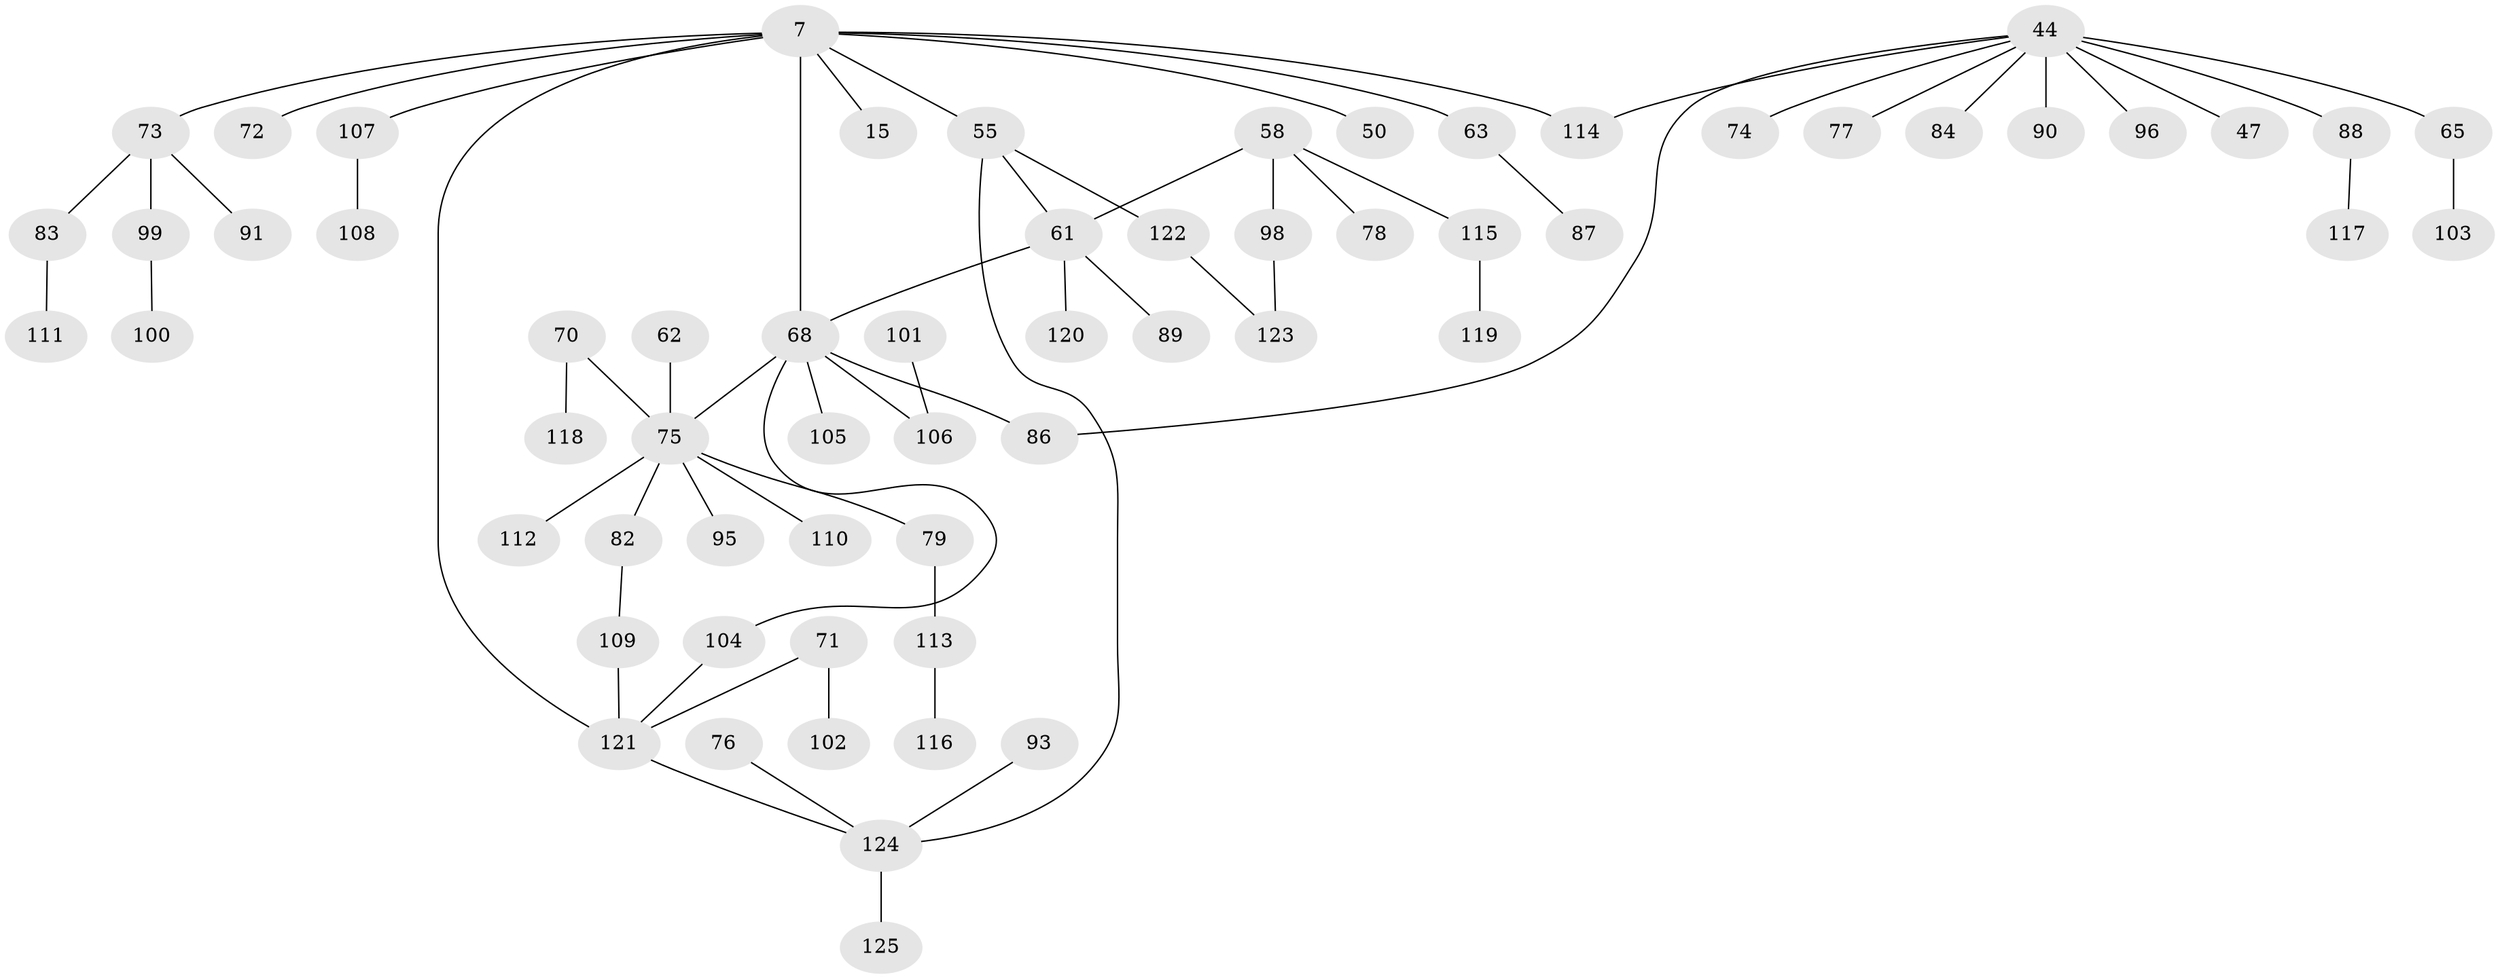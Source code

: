 // original degree distribution, {3: 0.16, 6: 0.024, 7: 0.016, 4: 0.072, 5: 0.024, 2: 0.312, 1: 0.392}
// Generated by graph-tools (version 1.1) at 2025/42/03/09/25 04:42:47]
// undirected, 62 vertices, 67 edges
graph export_dot {
graph [start="1"]
  node [color=gray90,style=filled];
  7 [super="+4"];
  15;
  44 [super="+24+43+16+35"];
  47;
  50 [super="+22"];
  55;
  58 [super="+42"];
  61 [super="+28"];
  62;
  63 [super="+13"];
  65 [super="+33"];
  68 [super="+3+6"];
  70;
  71;
  72;
  73 [super="+48+59"];
  74;
  75 [super="+51+52+26"];
  76;
  77;
  78;
  79;
  82;
  83;
  84;
  86 [super="+21+54"];
  87;
  88 [super="+81"];
  89;
  90;
  91;
  93;
  95;
  96;
  98;
  99;
  100;
  101;
  102;
  103 [super="+37"];
  104 [super="+94"];
  105 [super="+38"];
  106 [super="+97"];
  107;
  108;
  109;
  110;
  111;
  112;
  113;
  114 [super="+41+60"];
  115;
  116;
  117;
  118;
  119;
  120;
  121 [super="+49+64+85"];
  122;
  123;
  124 [super="+66"];
  125;
  7 -- 72;
  7 -- 55 [weight=2];
  7 -- 68 [weight=2];
  7 -- 107;
  7 -- 15;
  7 -- 73;
  7 -- 121 [weight=2];
  7 -- 63;
  7 -- 50;
  7 -- 114;
  44 -- 84;
  44 -- 77;
  44 -- 96;
  44 -- 74;
  44 -- 47;
  44 -- 65 [weight=2];
  44 -- 90;
  44 -- 88;
  44 -- 86;
  44 -- 114;
  55 -- 122;
  55 -- 124;
  55 -- 61;
  58 -- 78;
  58 -- 98;
  58 -- 115;
  58 -- 61;
  61 -- 120;
  61 -- 68;
  61 -- 89;
  62 -- 75;
  63 -- 87;
  65 -- 103 [weight=2];
  68 -- 75;
  68 -- 104;
  68 -- 106;
  68 -- 86;
  68 -- 105;
  70 -- 118;
  70 -- 75;
  71 -- 102;
  71 -- 121;
  73 -- 91;
  73 -- 99;
  73 -- 83;
  75 -- 110;
  75 -- 79;
  75 -- 112;
  75 -- 82;
  75 -- 95;
  76 -- 124;
  79 -- 113;
  82 -- 109;
  83 -- 111;
  88 -- 117;
  93 -- 124;
  98 -- 123;
  99 -- 100;
  101 -- 106;
  104 -- 121;
  107 -- 108;
  109 -- 121;
  113 -- 116;
  115 -- 119;
  121 -- 124;
  122 -- 123;
  124 -- 125;
}
